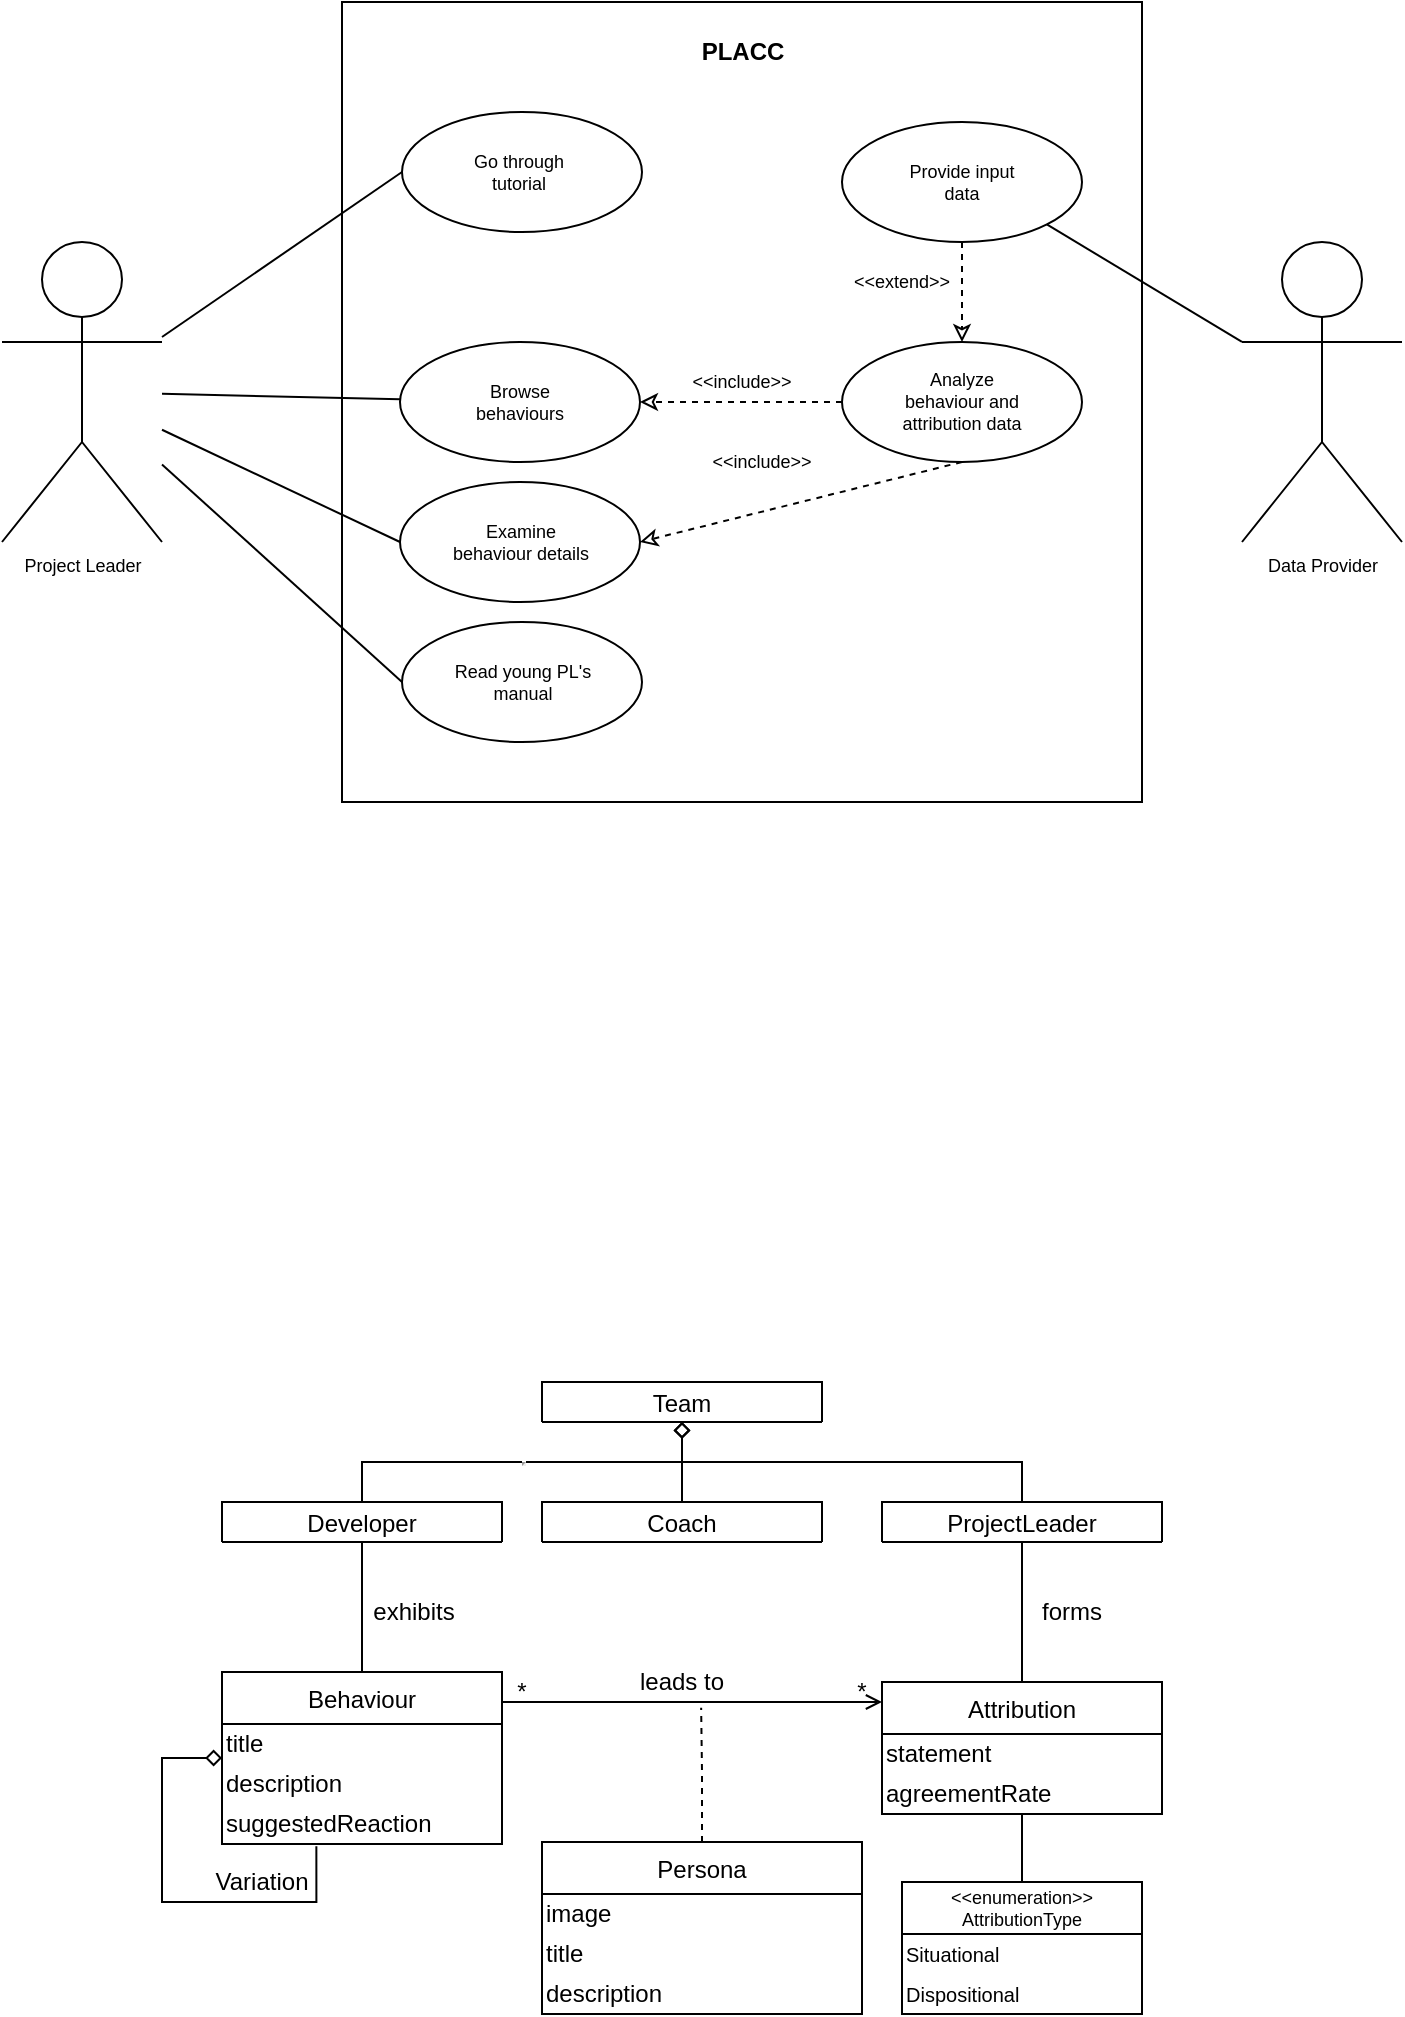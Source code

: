 <mxfile version="15.5.4" type="device"><diagram id="A0nUlRlNAo1SlPBVZg0T" name="Page-1"><mxGraphModel dx="1185" dy="738" grid="1" gridSize="10" guides="1" tooltips="1" connect="1" arrows="1" fold="1" page="1" pageScale="1" pageWidth="827" pageHeight="1169" math="0" shadow="0"><root><mxCell id="0"/><mxCell id="1" parent="0"/><mxCell id="uty6NvupLxau6bc5RXUF-6" value="&lt;hr&gt;" style="edgeStyle=orthogonalEdgeStyle;rounded=0;orthogonalLoop=1;jettySize=auto;html=1;entryX=0.5;entryY=1;entryDx=0;entryDy=0;endArrow=diamond;endFill=0;exitX=0.5;exitY=0;exitDx=0;exitDy=0;" parent="1" source="uty6NvupLxau6bc5RXUF-5" target="uty6NvupLxau6bc5RXUF-1" edge="1"><mxGeometry relative="1" as="geometry"><Array as="points"><mxPoint x="260" y="870"/><mxPoint x="420" y="870"/></Array><mxPoint as="offset"/></mxGeometry></mxCell><mxCell id="uty6NvupLxau6bc5RXUF-1" value="Team" style="swimlane;fontStyle=0;childLayout=stackLayout;horizontal=1;startSize=26;horizontalStack=0;resizeParent=1;resizeParentMax=0;resizeLast=0;collapsible=1;marginBottom=0;" parent="1" vertex="1"><mxGeometry x="350" y="830" width="140" height="20" as="geometry"/></mxCell><mxCell id="uty6NvupLxau6bc5RXUF-14" style="rounded=0;orthogonalLoop=1;jettySize=auto;html=1;entryX=0.5;entryY=0;entryDx=0;entryDy=0;endArrow=none;endFill=0;startArrow=none;startFill=0;" parent="1" source="uty6NvupLxau6bc5RXUF-5" target="uty6NvupLxau6bc5RXUF-11" edge="1"><mxGeometry relative="1" as="geometry"/></mxCell><mxCell id="uty6NvupLxau6bc5RXUF-5" value="Developer" style="swimlane;fontStyle=0;childLayout=stackLayout;horizontal=1;startSize=26;horizontalStack=0;resizeParent=1;resizeParentMax=0;resizeLast=0;collapsible=1;marginBottom=0;" parent="1" vertex="1"><mxGeometry x="190" y="890" width="140" height="20" as="geometry"/></mxCell><mxCell id="uty6NvupLxau6bc5RXUF-9" style="edgeStyle=orthogonalEdgeStyle;rounded=0;orthogonalLoop=1;jettySize=auto;html=1;entryX=0.5;entryY=1;entryDx=0;entryDy=0;endArrow=diamond;endFill=0;" parent="1" source="uty6NvupLxau6bc5RXUF-7" target="uty6NvupLxau6bc5RXUF-1" edge="1"><mxGeometry relative="1" as="geometry"/></mxCell><mxCell id="uty6NvupLxau6bc5RXUF-7" value="Coach" style="swimlane;fontStyle=0;childLayout=stackLayout;horizontal=1;startSize=26;horizontalStack=0;resizeParent=1;resizeParentMax=0;resizeLast=0;collapsible=1;marginBottom=0;" parent="1" vertex="1"><mxGeometry x="350" y="890" width="140" height="20" as="geometry"/></mxCell><mxCell id="uty6NvupLxau6bc5RXUF-10" style="edgeStyle=orthogonalEdgeStyle;rounded=0;orthogonalLoop=1;jettySize=auto;html=1;endArrow=diamond;endFill=0;entryX=0.5;entryY=1;entryDx=0;entryDy=0;" parent="1" source="uty6NvupLxau6bc5RXUF-8" target="uty6NvupLxau6bc5RXUF-1" edge="1"><mxGeometry relative="1" as="geometry"><mxPoint x="390" y="850" as="targetPoint"/><Array as="points"><mxPoint x="590" y="870"/><mxPoint x="420" y="870"/></Array></mxGeometry></mxCell><mxCell id="uty6NvupLxau6bc5RXUF-17" style="edgeStyle=none;rounded=0;orthogonalLoop=1;jettySize=auto;html=1;entryX=0.5;entryY=0;entryDx=0;entryDy=0;startArrow=none;startFill=0;endArrow=none;endFill=0;" parent="1" source="uty6NvupLxau6bc5RXUF-8" target="uty6NvupLxau6bc5RXUF-16" edge="1"><mxGeometry relative="1" as="geometry"/></mxCell><mxCell id="uty6NvupLxau6bc5RXUF-8" value="ProjectLeader" style="swimlane;fontStyle=0;childLayout=stackLayout;horizontal=1;startSize=26;horizontalStack=0;resizeParent=1;resizeParentMax=0;resizeLast=0;collapsible=1;marginBottom=0;" parent="1" vertex="1"><mxGeometry x="520" y="890" width="140" height="20" as="geometry"/></mxCell><mxCell id="uty6NvupLxau6bc5RXUF-19" style="edgeStyle=none;rounded=0;orthogonalLoop=1;jettySize=auto;html=1;entryX=1;entryY=1;entryDx=0;entryDy=0;startArrow=none;startFill=0;endArrow=open;endFill=0;exitX=0;exitY=1;exitDx=0;exitDy=0;" parent="1" source="uty6NvupLxau6bc5RXUF-22" target="uty6NvupLxau6bc5RXUF-21" edge="1"><mxGeometry relative="1" as="geometry"/></mxCell><mxCell id="uty6NvupLxau6bc5RXUF-11" value="Behaviour" style="swimlane;fontStyle=0;childLayout=stackLayout;horizontal=1;startSize=26;horizontalStack=0;resizeParent=1;resizeParentMax=0;resizeLast=0;collapsible=1;marginBottom=0;align=center;" parent="1" vertex="1"><mxGeometry x="190" y="975" width="140" height="86" as="geometry"/></mxCell><mxCell id="uty6NvupLxau6bc5RXUF-34" value="title" style="text;html=1;align=left;verticalAlign=middle;resizable=0;points=[];autosize=1;strokeColor=none;fillColor=none;" parent="uty6NvupLxau6bc5RXUF-11" vertex="1"><mxGeometry y="26" width="140" height="20" as="geometry"/></mxCell><mxCell id="uty6NvupLxau6bc5RXUF-58" value="description" style="text;html=1;align=left;verticalAlign=middle;resizable=0;points=[];autosize=1;strokeColor=none;fillColor=none;" parent="uty6NvupLxau6bc5RXUF-11" vertex="1"><mxGeometry y="46" width="140" height="20" as="geometry"/></mxCell><mxCell id="uty6NvupLxau6bc5RXUF-41" value="suggestedReaction" style="text;html=1;align=left;verticalAlign=middle;resizable=0;points=[];autosize=1;strokeColor=none;fillColor=none;" parent="uty6NvupLxau6bc5RXUF-11" vertex="1"><mxGeometry y="66" width="140" height="20" as="geometry"/></mxCell><mxCell id="uty6NvupLxau6bc5RXUF-12" style="edgeStyle=orthogonalEdgeStyle;rounded=0;orthogonalLoop=1;jettySize=auto;html=1;entryX=0;entryY=0.5;entryDx=0;entryDy=0;endArrow=diamond;endFill=0;exitX=0.337;exitY=1.057;exitDx=0;exitDy=0;exitPerimeter=0;" parent="uty6NvupLxau6bc5RXUF-11" source="uty6NvupLxau6bc5RXUF-41" target="uty6NvupLxau6bc5RXUF-11" edge="1"><mxGeometry relative="1" as="geometry"><mxPoint x="70" y="115" as="sourcePoint"/><Array as="points"><mxPoint x="47" y="115"/><mxPoint x="-30" y="115"/><mxPoint x="-30" y="43"/></Array></mxGeometry></mxCell><mxCell id="uty6NvupLxau6bc5RXUF-13" value="Variation" style="text;html=1;strokeColor=none;fillColor=none;align=center;verticalAlign=middle;whiteSpace=wrap;rounded=0;" parent="1" vertex="1"><mxGeometry x="190" y="1070" width="40" height="20" as="geometry"/></mxCell><mxCell id="uty6NvupLxau6bc5RXUF-15" value="exhibits" style="text;html=1;strokeColor=none;fillColor=none;align=center;verticalAlign=middle;whiteSpace=wrap;rounded=0;" parent="1" vertex="1"><mxGeometry x="266" y="935" width="40" height="20" as="geometry"/></mxCell><mxCell id="uty6NvupLxau6bc5RXUF-43" style="edgeStyle=orthogonalEdgeStyle;rounded=0;orthogonalLoop=1;jettySize=auto;html=1;exitX=0.5;exitY=0;exitDx=0;exitDy=0;fontSize=12;startArrow=none;startFill=0;endArrow=none;endFill=0;entryX=0.5;entryY=1;entryDx=0;entryDy=0;" parent="1" source="uty6NvupLxau6bc5RXUF-23" target="uty6NvupLxau6bc5RXUF-40" edge="1"><mxGeometry relative="1" as="geometry"><mxPoint x="590.28" y="1065.94" as="targetPoint"/><Array as="points"/></mxGeometry></mxCell><mxCell id="uty6NvupLxau6bc5RXUF-16" value="Attribution" style="swimlane;fontStyle=0;childLayout=stackLayout;horizontal=1;startSize=26;horizontalStack=0;resizeParent=1;resizeParentMax=0;resizeLast=0;collapsible=1;marginBottom=0;" parent="1" vertex="1"><mxGeometry x="520" y="980" width="140" height="66" as="geometry"/></mxCell><mxCell id="uty6NvupLxau6bc5RXUF-42" value="statement" style="text;html=1;align=left;verticalAlign=middle;resizable=0;points=[];autosize=1;strokeColor=none;fillColor=none;fontSize=12;" parent="uty6NvupLxau6bc5RXUF-16" vertex="1"><mxGeometry y="26" width="140" height="20" as="geometry"/></mxCell><mxCell id="uty6NvupLxau6bc5RXUF-40" value="agreementRate" style="text;html=1;strokeColor=none;fillColor=none;align=left;verticalAlign=middle;whiteSpace=wrap;rounded=0;fontSize=12;" parent="uty6NvupLxau6bc5RXUF-16" vertex="1"><mxGeometry y="46" width="140" height="20" as="geometry"/></mxCell><mxCell id="uty6NvupLxau6bc5RXUF-18" value="forms" style="text;html=1;strokeColor=none;fillColor=none;align=center;verticalAlign=middle;whiteSpace=wrap;rounded=0;" parent="1" vertex="1"><mxGeometry x="595" y="935" width="40" height="20" as="geometry"/></mxCell><mxCell id="uty6NvupLxau6bc5RXUF-20" value="leads to" style="text;html=1;strokeColor=none;fillColor=none;align=center;verticalAlign=middle;whiteSpace=wrap;rounded=0;" parent="1" vertex="1"><mxGeometry x="392" y="970" width="56" height="20" as="geometry"/></mxCell><mxCell id="uty6NvupLxau6bc5RXUF-21" value="*" style="text;html=1;strokeColor=none;fillColor=none;align=center;verticalAlign=middle;whiteSpace=wrap;rounded=0;" parent="1" vertex="1"><mxGeometry x="500" y="980" width="20" height="10" as="geometry"/></mxCell><mxCell id="uty6NvupLxau6bc5RXUF-22" value="*" style="text;html=1;strokeColor=none;fillColor=none;align=center;verticalAlign=middle;whiteSpace=wrap;rounded=0;" parent="1" vertex="1"><mxGeometry x="330" y="980" width="20" height="10" as="geometry"/></mxCell><mxCell id="uty6NvupLxau6bc5RXUF-23" value="&lt;&lt;enumeration&gt;&gt;&#10;AttributionType" style="swimlane;fontStyle=0;childLayout=stackLayout;horizontal=1;startSize=26;horizontalStack=0;resizeParent=1;resizeParentMax=0;resizeLast=0;collapsible=1;marginBottom=0;fontSize=9;" parent="1" vertex="1"><mxGeometry x="530" y="1080" width="120" height="66" as="geometry"/></mxCell><mxCell id="uty6NvupLxau6bc5RXUF-28" value="Situational" style="text;html=1;strokeColor=none;fillColor=none;align=left;verticalAlign=middle;whiteSpace=wrap;rounded=0;fontSize=10;" parent="uty6NvupLxau6bc5RXUF-23" vertex="1"><mxGeometry y="26" width="120" height="20" as="geometry"/></mxCell><mxCell id="uty6NvupLxau6bc5RXUF-27" value="Dispositional" style="text;html=1;strokeColor=none;fillColor=none;align=left;verticalAlign=middle;whiteSpace=wrap;rounded=0;fontSize=10;" parent="uty6NvupLxau6bc5RXUF-23" vertex="1"><mxGeometry y="46" width="120" height="20" as="geometry"/></mxCell><mxCell id="uty6NvupLxau6bc5RXUF-55" style="edgeStyle=orthogonalEdgeStyle;rounded=0;orthogonalLoop=1;jettySize=auto;html=1;entryX=0.671;entryY=1.141;entryDx=0;entryDy=0;entryPerimeter=0;fontSize=12;startArrow=none;startFill=0;endArrow=none;endFill=0;dashed=1;" parent="1" source="uty6NvupLxau6bc5RXUF-46" target="uty6NvupLxau6bc5RXUF-20" edge="1"><mxGeometry relative="1" as="geometry"/></mxCell><mxCell id="uty6NvupLxau6bc5RXUF-46" value="Persona" style="swimlane;fontStyle=0;childLayout=stackLayout;horizontal=1;startSize=26;horizontalStack=0;resizeParent=1;resizeParentMax=0;resizeLast=0;collapsible=1;marginBottom=0;" parent="1" vertex="1"><mxGeometry x="350" y="1060" width="160" height="86" as="geometry"/></mxCell><mxCell id="uty6NvupLxau6bc5RXUF-56" value="image" style="text;html=1;align=left;verticalAlign=middle;resizable=0;points=[];autosize=1;strokeColor=none;fillColor=none;fontSize=12;" parent="uty6NvupLxau6bc5RXUF-46" vertex="1"><mxGeometry y="26" width="160" height="20" as="geometry"/></mxCell><mxCell id="uty6NvupLxau6bc5RXUF-47" value="title" style="text;html=1;align=left;verticalAlign=middle;resizable=0;points=[];autosize=1;strokeColor=none;fillColor=none;fontSize=12;" parent="uty6NvupLxau6bc5RXUF-46" vertex="1"><mxGeometry y="46" width="160" height="20" as="geometry"/></mxCell><mxCell id="uty6NvupLxau6bc5RXUF-48" value="description" style="text;html=1;align=left;verticalAlign=middle;resizable=0;points=[];autosize=1;strokeColor=none;fillColor=none;" parent="uty6NvupLxau6bc5RXUF-46" vertex="1"><mxGeometry y="66" width="160" height="20" as="geometry"/></mxCell><mxCell id="1m2aOsVkcKayiY2sQiJi-5" value="" style="group" vertex="1" connectable="0" parent="1"><mxGeometry x="80" y="140" width="700" height="400" as="geometry"/></mxCell><mxCell id="uty6NvupLxau6bc5RXUF-60" value="Project Leader" style="shape=umlActor;verticalLabelPosition=bottom;verticalAlign=top;html=1;outlineConnect=0;fontSize=9;" parent="1m2aOsVkcKayiY2sQiJi-5" vertex="1"><mxGeometry y="120" width="80" height="150" as="geometry"/></mxCell><mxCell id="uty6NvupLxau6bc5RXUF-61" value="" style="whiteSpace=wrap;html=1;aspect=fixed;fontSize=9;align=left;" parent="1m2aOsVkcKayiY2sQiJi-5" vertex="1"><mxGeometry x="170" width="400" height="400" as="geometry"/></mxCell><mxCell id="uty6NvupLxau6bc5RXUF-63" value="" style="ellipse;whiteSpace=wrap;html=1;fontSize=9;align=left;" parent="1m2aOsVkcKayiY2sQiJi-5" vertex="1"><mxGeometry x="199" y="170" width="120" height="60" as="geometry"/></mxCell><mxCell id="uty6NvupLxau6bc5RXUF-64" value="" style="ellipse;whiteSpace=wrap;html=1;fontSize=9;align=left;" parent="1m2aOsVkcKayiY2sQiJi-5" vertex="1"><mxGeometry x="199" y="240" width="120" height="60" as="geometry"/></mxCell><mxCell id="uty6NvupLxau6bc5RXUF-65" value="Browse behaviours" style="text;html=1;strokeColor=none;fillColor=none;align=center;verticalAlign=middle;whiteSpace=wrap;rounded=0;fontSize=9;" parent="1m2aOsVkcKayiY2sQiJi-5" vertex="1"><mxGeometry x="224" y="190" width="70" height="20" as="geometry"/></mxCell><mxCell id="uty6NvupLxau6bc5RXUF-66" value="Examine behaviour details" style="text;html=1;strokeColor=none;fillColor=none;align=center;verticalAlign=middle;whiteSpace=wrap;rounded=0;fontSize=9;" parent="1m2aOsVkcKayiY2sQiJi-5" vertex="1"><mxGeometry x="223.5" y="260" width="71" height="20" as="geometry"/></mxCell><mxCell id="uty6NvupLxau6bc5RXUF-69" style="rounded=0;orthogonalLoop=1;jettySize=auto;html=1;fontSize=9;startArrow=none;startFill=0;endArrow=none;endFill=0;" parent="1m2aOsVkcKayiY2sQiJi-5" source="uty6NvupLxau6bc5RXUF-60" target="uty6NvupLxau6bc5RXUF-63" edge="1"><mxGeometry relative="1" as="geometry"><mxPoint x="90" y="250" as="sourcePoint"/><mxPoint x="350" y="210" as="targetPoint"/></mxGeometry></mxCell><mxCell id="uty6NvupLxau6bc5RXUF-70" style="rounded=0;orthogonalLoop=1;jettySize=auto;html=1;fontSize=9;startArrow=none;startFill=0;endArrow=none;endFill=0;entryX=0;entryY=0.5;entryDx=0;entryDy=0;" parent="1m2aOsVkcKayiY2sQiJi-5" source="uty6NvupLxau6bc5RXUF-60" target="uty6NvupLxau6bc5RXUF-64" edge="1"><mxGeometry relative="1" as="geometry"><mxPoint x="90" y="260" as="sourcePoint"/><mxPoint x="230" y="284" as="targetPoint"/></mxGeometry></mxCell><mxCell id="uty6NvupLxau6bc5RXUF-71" value="PLACC" style="text;html=1;strokeColor=none;fillColor=none;align=center;verticalAlign=middle;whiteSpace=wrap;rounded=0;fontSize=12;fontStyle=1" parent="1m2aOsVkcKayiY2sQiJi-5" vertex="1"><mxGeometry x="342.5" y="10" width="55" height="30" as="geometry"/></mxCell><mxCell id="uty6NvupLxau6bc5RXUF-88" style="edgeStyle=none;rounded=0;orthogonalLoop=1;jettySize=auto;html=1;exitX=0;exitY=0.5;exitDx=0;exitDy=0;entryX=1;entryY=0.5;entryDx=0;entryDy=0;dashed=1;fontSize=9;startArrow=none;startFill=0;endArrow=classic;endFill=0;" parent="1m2aOsVkcKayiY2sQiJi-5" source="uty6NvupLxau6bc5RXUF-80" target="uty6NvupLxau6bc5RXUF-63" edge="1"><mxGeometry relative="1" as="geometry"/></mxCell><mxCell id="uty6NvupLxau6bc5RXUF-80" value="" style="ellipse;whiteSpace=wrap;html=1;fontSize=9;align=left;" parent="1m2aOsVkcKayiY2sQiJi-5" vertex="1"><mxGeometry x="420" y="170" width="120" height="60" as="geometry"/></mxCell><mxCell id="uty6NvupLxau6bc5RXUF-81" value="Analyze behaviour and attribution data" style="text;html=1;strokeColor=none;fillColor=none;align=center;verticalAlign=middle;whiteSpace=wrap;rounded=0;fontSize=9;" parent="1m2aOsVkcKayiY2sQiJi-5" vertex="1"><mxGeometry x="445" y="190" width="70" height="20" as="geometry"/></mxCell><mxCell id="uty6NvupLxau6bc5RXUF-87" style="edgeStyle=none;rounded=0;orthogonalLoop=1;jettySize=auto;html=1;exitX=0.5;exitY=1;exitDx=0;exitDy=0;entryX=0.5;entryY=0;entryDx=0;entryDy=0;dashed=1;fontSize=9;startArrow=none;startFill=0;endArrow=classic;endFill=0;" parent="1m2aOsVkcKayiY2sQiJi-5" source="uty6NvupLxau6bc5RXUF-82" target="uty6NvupLxau6bc5RXUF-80" edge="1"><mxGeometry relative="1" as="geometry"/></mxCell><mxCell id="uty6NvupLxau6bc5RXUF-82" value="" style="ellipse;whiteSpace=wrap;html=1;fontSize=9;align=left;" parent="1m2aOsVkcKayiY2sQiJi-5" vertex="1"><mxGeometry x="420" y="60" width="120" height="60" as="geometry"/></mxCell><mxCell id="uty6NvupLxau6bc5RXUF-83" value="Provide input data" style="text;html=1;strokeColor=none;fillColor=none;align=center;verticalAlign=middle;whiteSpace=wrap;rounded=0;fontSize=9;" parent="1m2aOsVkcKayiY2sQiJi-5" vertex="1"><mxGeometry x="445" y="80" width="70" height="20" as="geometry"/></mxCell><mxCell id="uty6NvupLxau6bc5RXUF-85" style="edgeStyle=none;rounded=0;orthogonalLoop=1;jettySize=auto;html=1;fontSize=9;startArrow=none;startFill=0;endArrow=none;endFill=0;entryX=1;entryY=1;entryDx=0;entryDy=0;exitX=0;exitY=0.333;exitDx=0;exitDy=0;exitPerimeter=0;" parent="1m2aOsVkcKayiY2sQiJi-5" source="uty6NvupLxau6bc5RXUF-84" target="uty6NvupLxau6bc5RXUF-82" edge="1"><mxGeometry relative="1" as="geometry"><mxPoint x="530" y="150" as="targetPoint"/></mxGeometry></mxCell><mxCell id="uty6NvupLxau6bc5RXUF-84" value="Data Provider" style="shape=umlActor;verticalLabelPosition=bottom;verticalAlign=top;html=1;outlineConnect=0;fontSize=9;" parent="1m2aOsVkcKayiY2sQiJi-5" vertex="1"><mxGeometry x="620" y="120" width="80" height="150" as="geometry"/></mxCell><mxCell id="uty6NvupLxau6bc5RXUF-90" value="&amp;lt;&amp;lt;extend&amp;gt;&amp;gt;" style="text;html=1;strokeColor=none;fillColor=none;align=center;verticalAlign=middle;whiteSpace=wrap;rounded=0;fontSize=9;" parent="1m2aOsVkcKayiY2sQiJi-5" vertex="1"><mxGeometry x="430" y="130" width="40" height="20" as="geometry"/></mxCell><mxCell id="uty6NvupLxau6bc5RXUF-91" value="&amp;lt;&amp;lt;include&amp;gt;&amp;gt;" style="text;html=1;strokeColor=none;fillColor=none;align=center;verticalAlign=middle;whiteSpace=wrap;rounded=0;fontSize=9;" parent="1m2aOsVkcKayiY2sQiJi-5" vertex="1"><mxGeometry x="350" y="180" width="40" height="20" as="geometry"/></mxCell><mxCell id="uty6NvupLxau6bc5RXUF-92" style="edgeStyle=none;rounded=0;orthogonalLoop=1;jettySize=auto;html=1;exitX=0.5;exitY=1;exitDx=0;exitDy=0;entryX=1;entryY=0.5;entryDx=0;entryDy=0;dashed=1;fontSize=9;startArrow=none;startFill=0;endArrow=classic;endFill=0;" parent="1m2aOsVkcKayiY2sQiJi-5" source="uty6NvupLxau6bc5RXUF-80" target="uty6NvupLxau6bc5RXUF-64" edge="1"><mxGeometry relative="1" as="geometry"><mxPoint x="347.574" y="238.284" as="sourcePoint"/><mxPoint x="320" y="270.0" as="targetPoint"/></mxGeometry></mxCell><mxCell id="uty6NvupLxau6bc5RXUF-93" value="&amp;lt;&amp;lt;include&amp;gt;&amp;gt;" style="text;html=1;strokeColor=none;fillColor=none;align=center;verticalAlign=middle;whiteSpace=wrap;rounded=0;fontSize=9;" parent="1m2aOsVkcKayiY2sQiJi-5" vertex="1"><mxGeometry x="360" y="220" width="40" height="20" as="geometry"/></mxCell><mxCell id="uty6NvupLxau6bc5RXUF-96" style="edgeStyle=none;rounded=0;orthogonalLoop=1;jettySize=auto;html=1;exitX=0;exitY=0.5;exitDx=0;exitDy=0;fontSize=9;startArrow=none;startFill=0;endArrow=none;endFill=0;" parent="1m2aOsVkcKayiY2sQiJi-5" source="uty6NvupLxau6bc5RXUF-94" target="uty6NvupLxau6bc5RXUF-60" edge="1"><mxGeometry relative="1" as="geometry"/></mxCell><mxCell id="uty6NvupLxau6bc5RXUF-94" value="" style="ellipse;whiteSpace=wrap;html=1;fontSize=9;align=left;" parent="1m2aOsVkcKayiY2sQiJi-5" vertex="1"><mxGeometry x="200" y="310" width="120" height="60" as="geometry"/></mxCell><mxCell id="uty6NvupLxau6bc5RXUF-95" value="Read young PL's manual" style="text;html=1;strokeColor=none;fillColor=none;align=center;verticalAlign=middle;whiteSpace=wrap;rounded=0;fontSize=9;" parent="1m2aOsVkcKayiY2sQiJi-5" vertex="1"><mxGeometry x="224.5" y="330" width="71" height="20" as="geometry"/></mxCell><mxCell id="uty6NvupLxau6bc5RXUF-99" style="edgeStyle=none;rounded=0;orthogonalLoop=1;jettySize=auto;html=1;exitX=0;exitY=0.5;exitDx=0;exitDy=0;fontSize=9;startArrow=none;startFill=0;endArrow=none;endFill=0;" parent="1m2aOsVkcKayiY2sQiJi-5" source="uty6NvupLxau6bc5RXUF-97" target="uty6NvupLxau6bc5RXUF-60" edge="1"><mxGeometry relative="1" as="geometry"><mxPoint x="90" y="272" as="targetPoint"/></mxGeometry></mxCell><mxCell id="uty6NvupLxau6bc5RXUF-97" value="" style="ellipse;whiteSpace=wrap;html=1;fontSize=9;align=left;" parent="1m2aOsVkcKayiY2sQiJi-5" vertex="1"><mxGeometry x="200" y="55" width="120" height="60" as="geometry"/></mxCell><mxCell id="uty6NvupLxau6bc5RXUF-98" value="Go through tutorial" style="text;html=1;strokeColor=none;fillColor=none;align=center;verticalAlign=middle;whiteSpace=wrap;rounded=0;fontSize=9;" parent="1m2aOsVkcKayiY2sQiJi-5" vertex="1"><mxGeometry x="223" y="75" width="71" height="20" as="geometry"/></mxCell></root></mxGraphModel></diagram></mxfile>